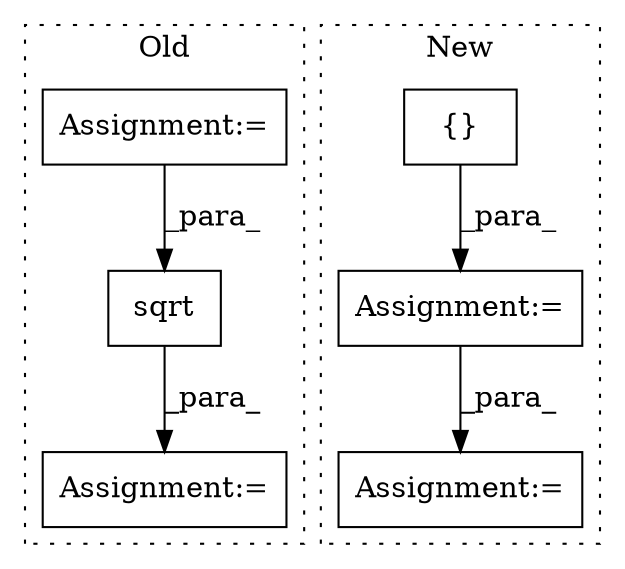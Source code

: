 digraph G {
subgraph cluster0 {
1 [label="sqrt" a="32" s="3637,3644" l="5,1" shape="box"];
3 [label="Assignment:=" a="7" s="3630" l="1" shape="box"];
6 [label="Assignment:=" a="7" s="3572" l="1" shape="box"];
label = "Old";
style="dotted";
}
subgraph cluster1 {
2 [label="{}" a="4" s="3582,3845" l="6,2" shape="box"];
4 [label="Assignment:=" a="7" s="3853,3952" l="82,2" shape="box"];
5 [label="Assignment:=" a="7" s="3554" l="1" shape="box"];
label = "New";
style="dotted";
}
1 -> 3 [label="_para_"];
2 -> 5 [label="_para_"];
5 -> 4 [label="_para_"];
6 -> 1 [label="_para_"];
}